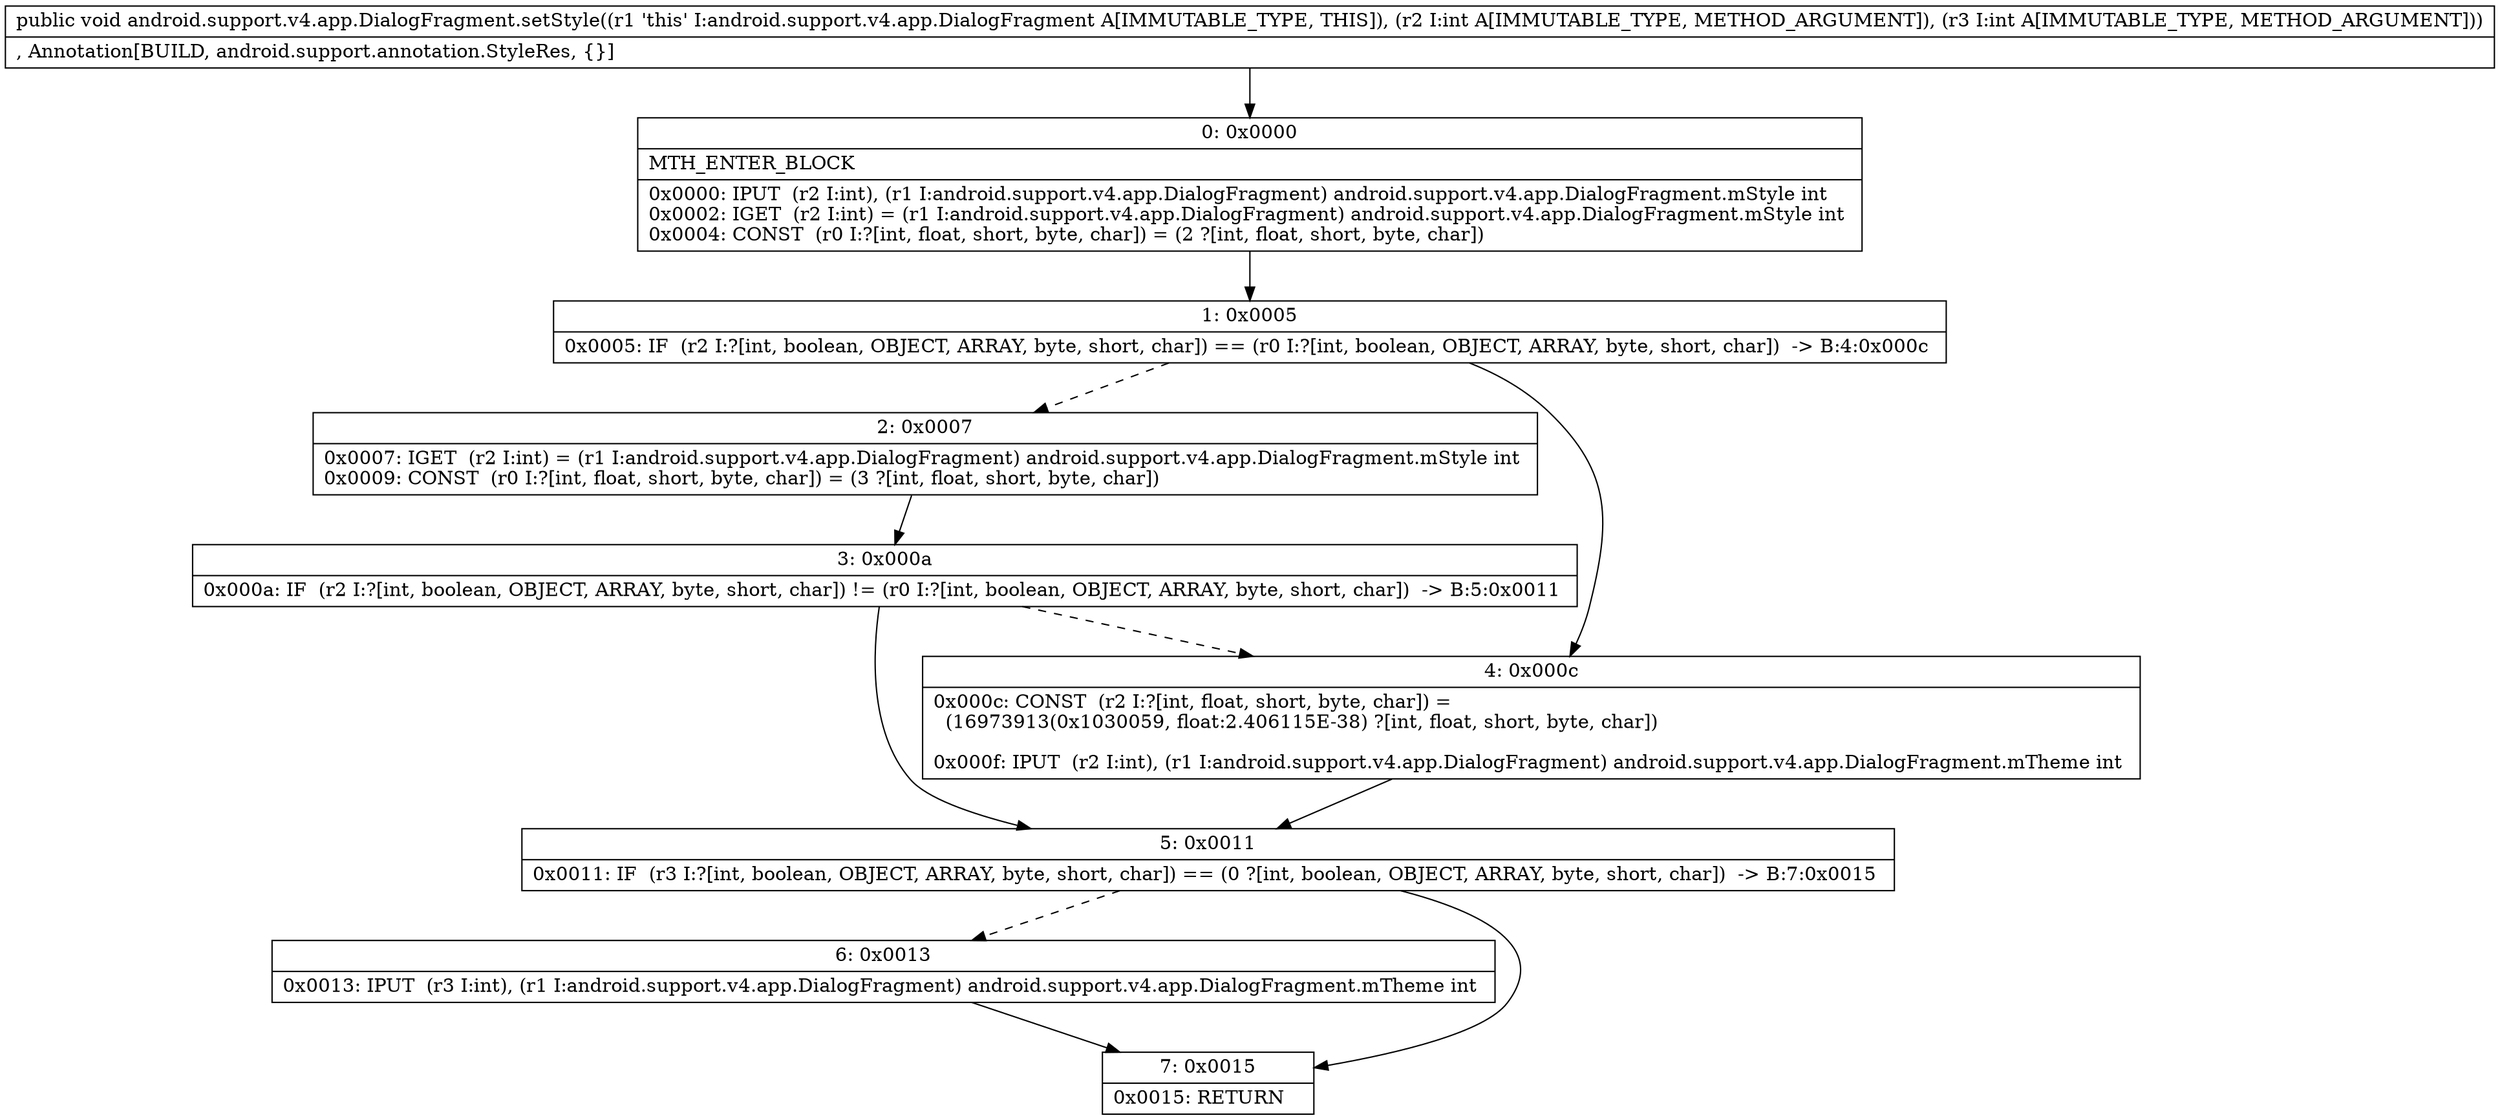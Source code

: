 digraph "CFG forandroid.support.v4.app.DialogFragment.setStyle(II)V" {
Node_0 [shape=record,label="{0\:\ 0x0000|MTH_ENTER_BLOCK\l|0x0000: IPUT  (r2 I:int), (r1 I:android.support.v4.app.DialogFragment) android.support.v4.app.DialogFragment.mStyle int \l0x0002: IGET  (r2 I:int) = (r1 I:android.support.v4.app.DialogFragment) android.support.v4.app.DialogFragment.mStyle int \l0x0004: CONST  (r0 I:?[int, float, short, byte, char]) = (2 ?[int, float, short, byte, char]) \l}"];
Node_1 [shape=record,label="{1\:\ 0x0005|0x0005: IF  (r2 I:?[int, boolean, OBJECT, ARRAY, byte, short, char]) == (r0 I:?[int, boolean, OBJECT, ARRAY, byte, short, char])  \-\> B:4:0x000c \l}"];
Node_2 [shape=record,label="{2\:\ 0x0007|0x0007: IGET  (r2 I:int) = (r1 I:android.support.v4.app.DialogFragment) android.support.v4.app.DialogFragment.mStyle int \l0x0009: CONST  (r0 I:?[int, float, short, byte, char]) = (3 ?[int, float, short, byte, char]) \l}"];
Node_3 [shape=record,label="{3\:\ 0x000a|0x000a: IF  (r2 I:?[int, boolean, OBJECT, ARRAY, byte, short, char]) != (r0 I:?[int, boolean, OBJECT, ARRAY, byte, short, char])  \-\> B:5:0x0011 \l}"];
Node_4 [shape=record,label="{4\:\ 0x000c|0x000c: CONST  (r2 I:?[int, float, short, byte, char]) = \l  (16973913(0x1030059, float:2.406115E\-38) ?[int, float, short, byte, char])\l \l0x000f: IPUT  (r2 I:int), (r1 I:android.support.v4.app.DialogFragment) android.support.v4.app.DialogFragment.mTheme int \l}"];
Node_5 [shape=record,label="{5\:\ 0x0011|0x0011: IF  (r3 I:?[int, boolean, OBJECT, ARRAY, byte, short, char]) == (0 ?[int, boolean, OBJECT, ARRAY, byte, short, char])  \-\> B:7:0x0015 \l}"];
Node_6 [shape=record,label="{6\:\ 0x0013|0x0013: IPUT  (r3 I:int), (r1 I:android.support.v4.app.DialogFragment) android.support.v4.app.DialogFragment.mTheme int \l}"];
Node_7 [shape=record,label="{7\:\ 0x0015|0x0015: RETURN   \l}"];
MethodNode[shape=record,label="{public void android.support.v4.app.DialogFragment.setStyle((r1 'this' I:android.support.v4.app.DialogFragment A[IMMUTABLE_TYPE, THIS]), (r2 I:int A[IMMUTABLE_TYPE, METHOD_ARGUMENT]), (r3 I:int A[IMMUTABLE_TYPE, METHOD_ARGUMENT]))  | , Annotation[BUILD, android.support.annotation.StyleRes, \{\}]\l}"];
MethodNode -> Node_0;
Node_0 -> Node_1;
Node_1 -> Node_2[style=dashed];
Node_1 -> Node_4;
Node_2 -> Node_3;
Node_3 -> Node_4[style=dashed];
Node_3 -> Node_5;
Node_4 -> Node_5;
Node_5 -> Node_6[style=dashed];
Node_5 -> Node_7;
Node_6 -> Node_7;
}


